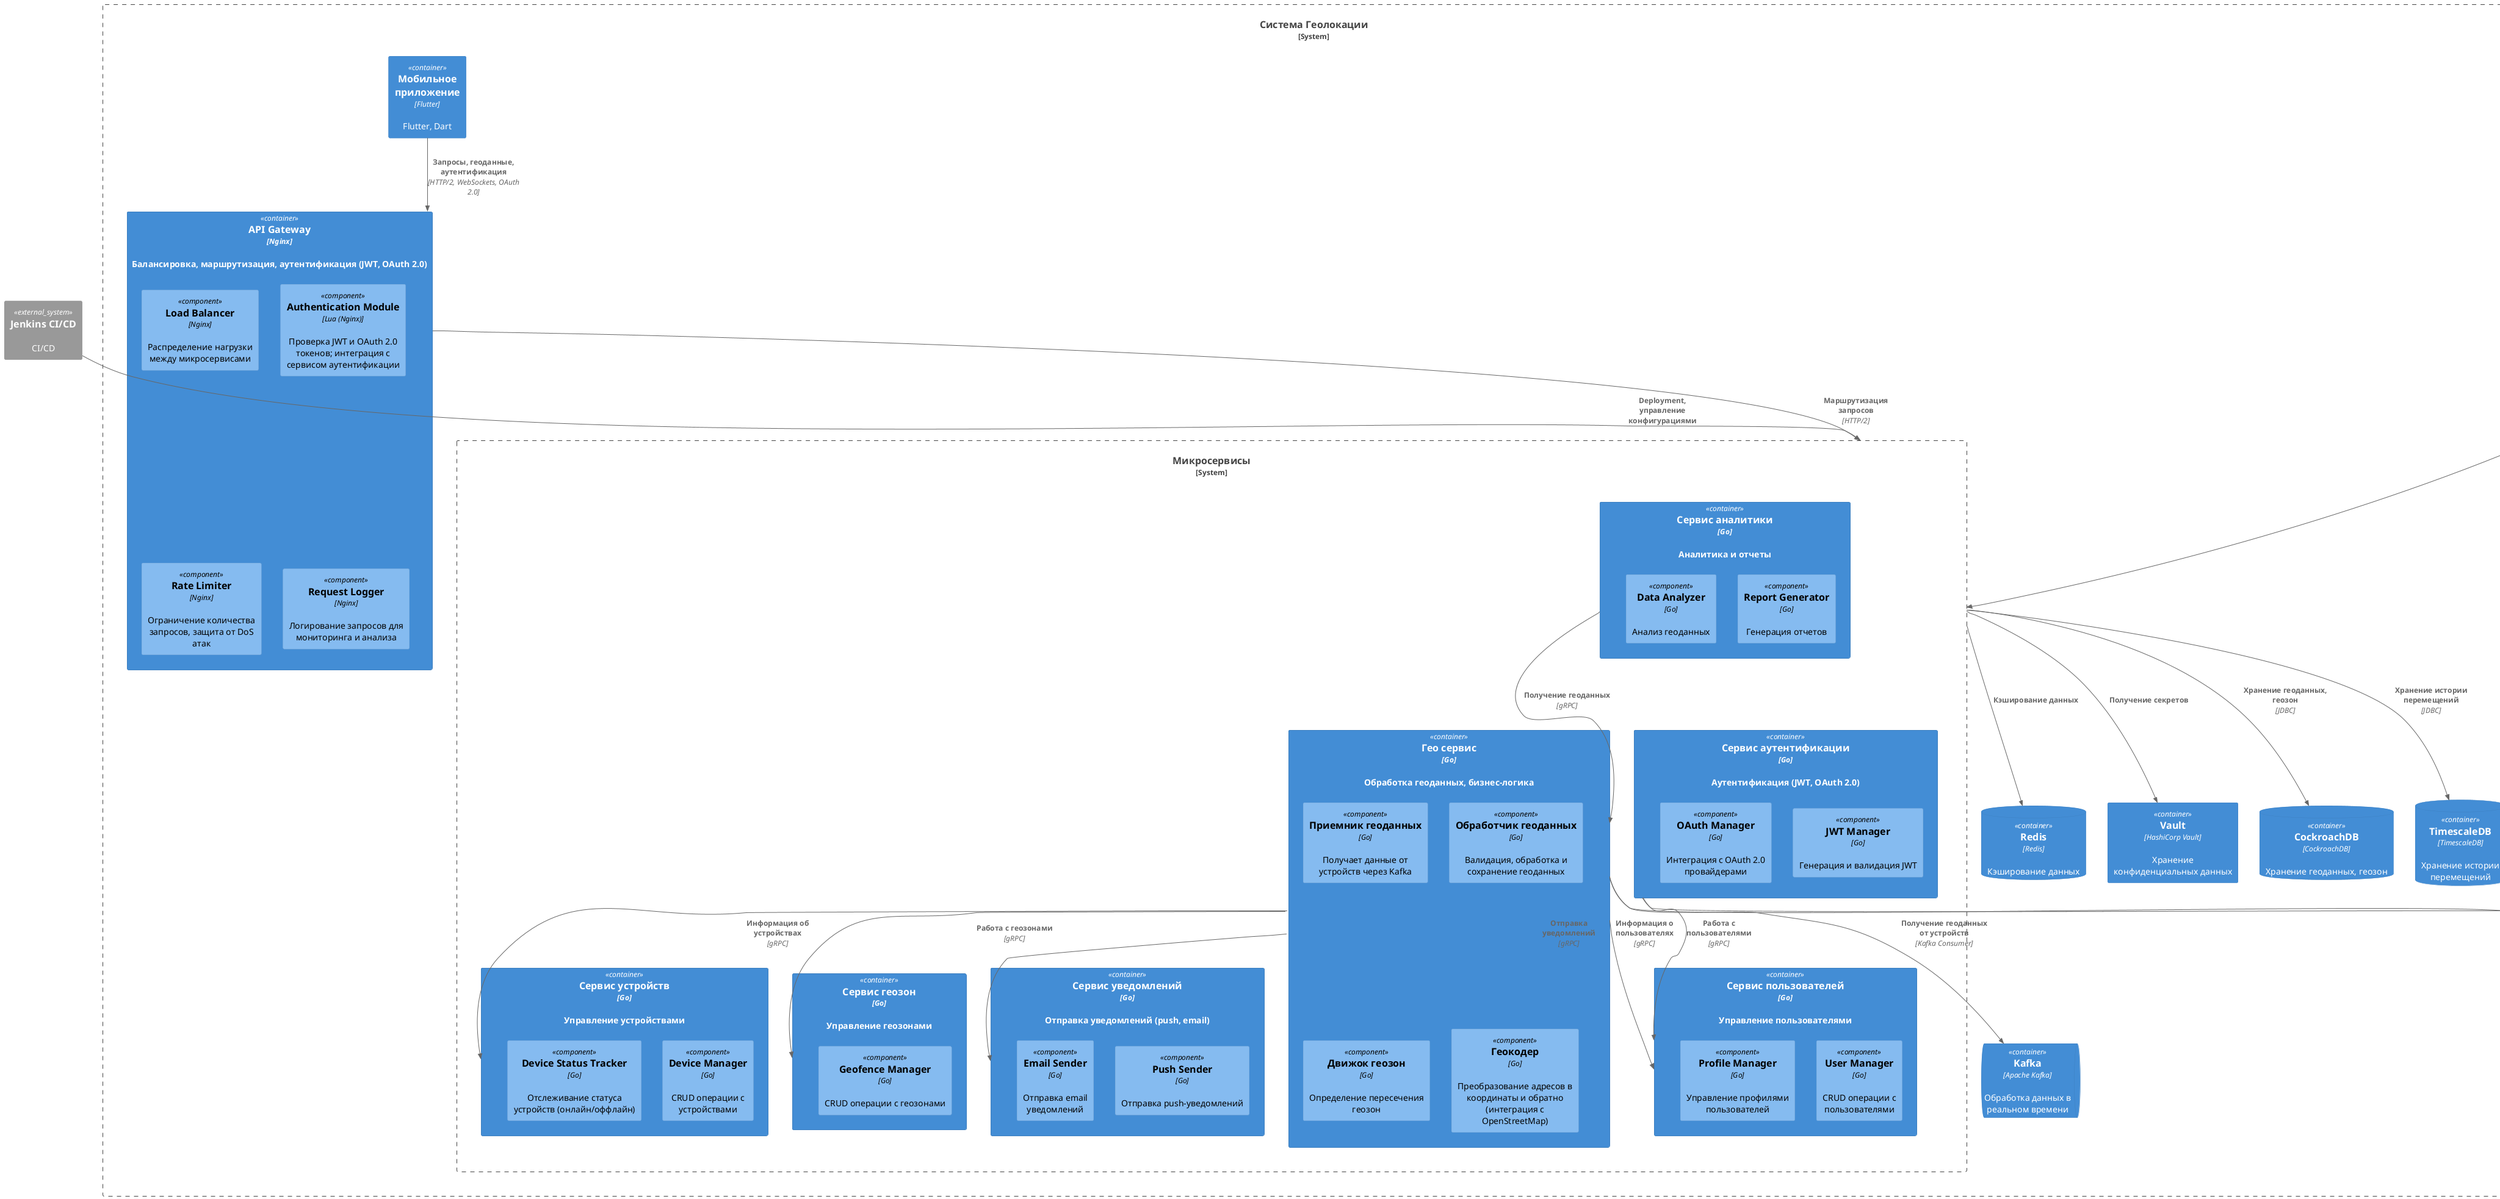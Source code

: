 @startuml Components
!include <C4/C4_Component>

System_Boundary(c1, "Система Геолокации") {

  Container(api_gateway, "API Gateway", "Nginx", "Балансировка, маршрутизация, аутентификация (JWT, OAuth 2.0)") {
    Component(load_balancer, "Load Balancer", "Nginx", "Распределение нагрузки между микросервисами")
    Component(auth_module, "Authentication Module", "Lua (Nginx)", "Проверка JWT и OAuth 2.0 токенов; интеграция с сервисом аутентификации")
    Component(rate_limiter, "Rate Limiter", "Nginx", "Ограничение количества запросов, защита от DoS атак")
    Component(request_logger, "Request Logger", "Nginx", "Логирование запросов для мониторинга и анализа")
  }

  System_Boundary(microservices, "Микросервисы") {
    Container(geo_service, "Гео сервис", "Go", "Обработка геоданных, бизнес-логика") {
        Component(location_receiver, "Приемник геоданных", "Go", "Получает данные от устройств через Kafka")
        Component(location_processor, "Обработчик геоданных", "Go", "Валидация, обработка и сохранение геоданных")
        Component(geofence_engine, "Движок геозон", "Go", "Определение пересечения геозон")
        Component(geocoder, "Геокодер", "Go", "Преобразование адресов в координаты и обратно (интеграция с OpenStreetMap)")
    }
    Container(auth_service, "Сервис аутентификации", "Go", "Аутентификация (JWT, OAuth 2.0)") {
        Component(jwt_manager, "JWT Manager", "Go", "Генерация и валидация JWT")
        Component(oauth_manager, "OAuth Manager", "Go", "Интеграция с OAuth 2.0 провайдерами")
    }
    Container(user_service, "Сервис пользователей", "Go", "Управление пользователями") {
        Component(user_manager, "User Manager", "Go", "CRUD операции с пользователями")
        Component(profile_manager, "Profile Manager", "Go", "Управление профилями пользователей")
    }
    Container(device_service, "Сервис устройств", "Go", "Управление устройствами") {
        Component(device_manager, "Device Manager", "Go", "CRUD операции с устройствами")
        Component(device_status_tracker, "Device Status Tracker", "Go", "Отслеживание статуса устройств (онлайн/оффлайн)")      
    }
    Container(geofence_service, "Сервис геозон", "Go", "Управление геозонами") {
       Component(geofence_manager, "Geofence Manager", "Go", "CRUD операции с геозонами")
    }
    Container(notification_service, "Сервис уведомлений", "Go", "Отправка уведомлений (push, email)") {
       Component(push_sender, "Push Sender", "Go", "Отправка push-уведомлений")
       Component(email_sender, "Email Sender", "Go", "Отправка email уведомлений")
    }
    Container(analytics_service, "Сервис аналитики", "Go", "Аналитика и отчеты") {
        Component(report_generator, "Report Generator", "Go", "Генерация отчетов")
        Component(data_analyzer, "Data Analyzer", "Go", "Анализ геоданных")
    }

    Rel(geo_service, geofence_service, "Работа с геозонами", "gRPC")
    Rel(geo_service, notification_service, "Отправка уведомлений", "gRPC")
    Rel(geo_service, device_service, "Информация об устройствах", "gRPC")
    Rel(geo_service, user_service, "Информация о пользователях", "gRPC")
    Rel(auth_service, user_service, "Работа с пользователями", "gRPC")
    Rel(analytics_service, geo_service, "Получение геоданных", "gRPC")

  }

    Container(mobile_app, "Мобильное приложение", "Flutter", "Flutter, Dart")

    Rel(mobile_app, api_gateway, "Запросы, геоданные, аутентификация", "HTTP/2, WebSockets, OAuth 2.0")
    Rel(api_gateway, microservices, "Маршрутизация запросов", "HTTP/2")

  ContainerDb(cockroachdb, "CockroachDB", "CockroachDB", "Хранение геоданных, геозон")
  ContainerDb(timescaledb, "TimescaleDB", "TimescaleDB", "Хранение истории перемещений")
  ContainerDb(redis, "Redis", "Redis", "Кэширование данных")
  ContainerQueue(kafka, "Kafka", "Apache Kafka", "Обработка данных в реальном времени")
  Container(vault, "Vault", "HashiCorp Vault", "Хранение конфиденциальных данных")

}

Rel(microservices, cockroachdb, "Хранение геоданных, геозон", "JDBC")
Rel(microservices, timescaledb, "Хранение истории перемещений", "JDBC")
Rel(microservices, redis, "Кэширование данных", "")
Rel(geo_service, kafka, "Получение геоданных от устройств", "Kafka Consumer")
Rel(microservices, vault, "Получение секретов", "")

System_Ext(openstreetmap, "OpenStreetMap", "Картографический сервис")
Rel(geo_service, openstreetmap, "Получение картографических данных", "API")

System_Ext(oauth_providers, "OAuth провайдеры (Google, Facebook, etc.)", "Аутентификация")
Rel(auth_service, oauth_providers, "Аутентификация через OAuth 2.0", "OAuth 2.0")

System_Ext(jenkins_ci, "Jenkins CI/CD", "CI/CD")
Rel(jenkins_ci, microservices, "Deployment, управление конфигурациями", "")

System_Ext(monitoring_tools, "Prometheus, Grafana, ELK", "Мониторинг")
Rel(c1, monitoring_tools,"Сбор метрик и логов по всем приложениям", "")

System_Ext(testing_tools, "testify, GoMock, Cypress, k6", "Тестирование")
Rel(testing_tools, microservices, "Тестирование API, интеграционные и E2E тесты", "")

@enduml